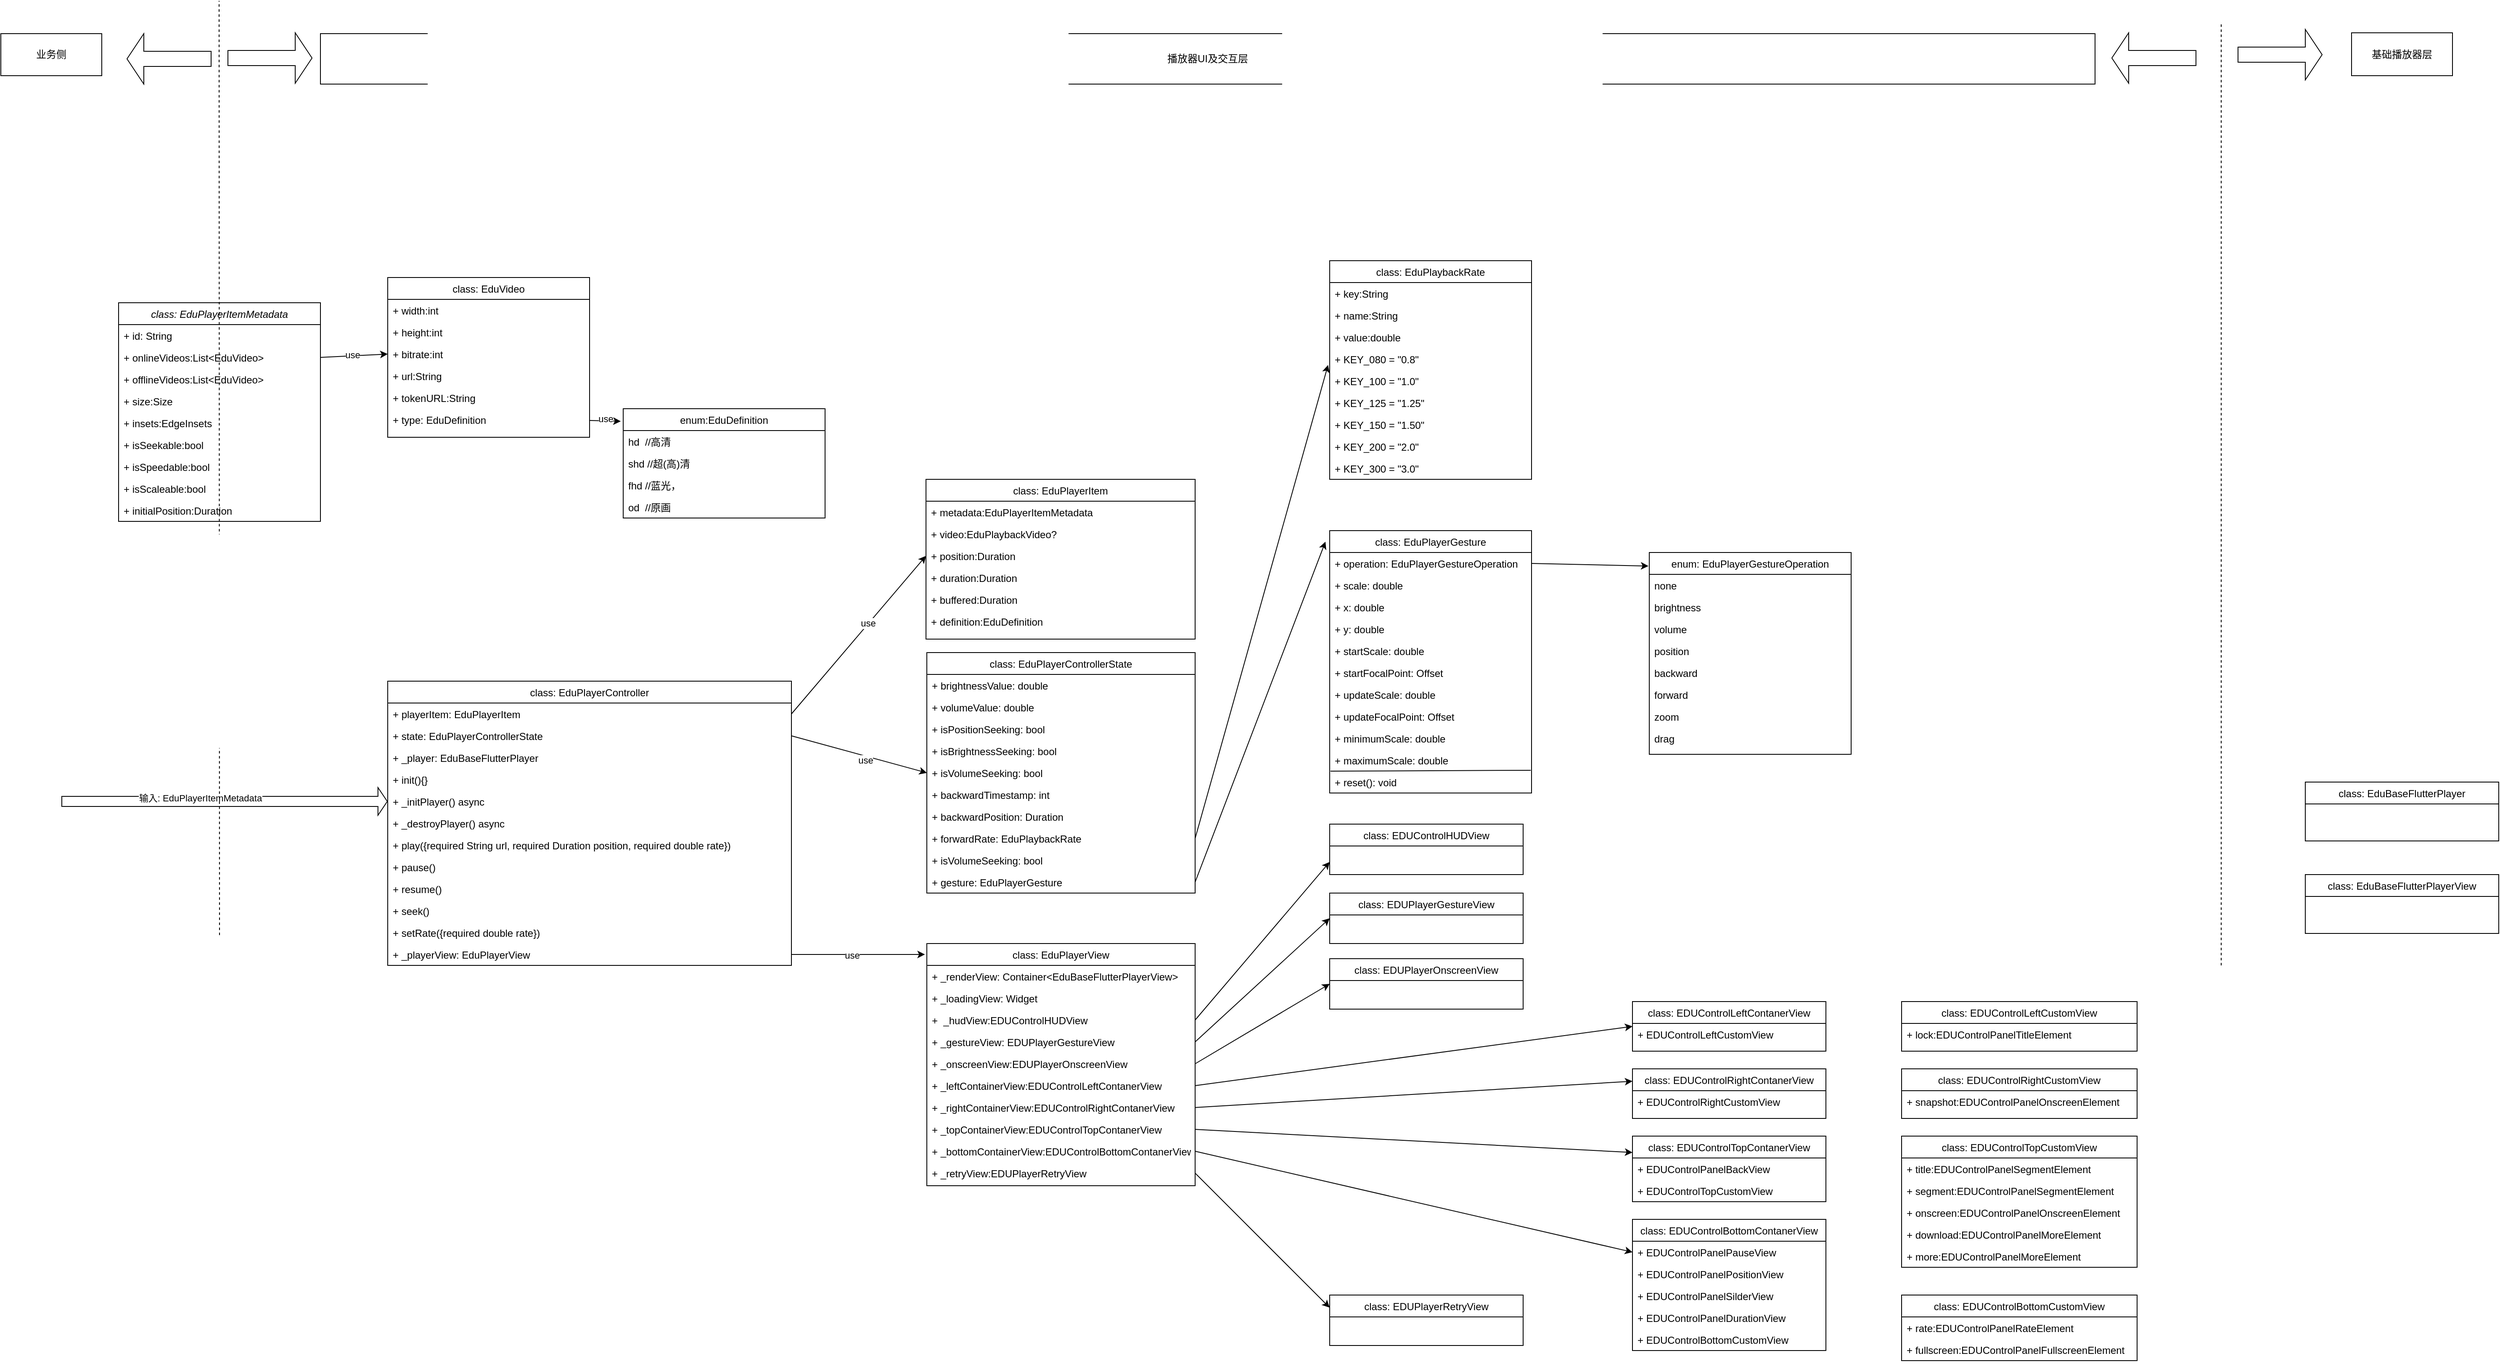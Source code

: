 <mxfile version="20.8.16" type="device"><diagram id="C5RBs43oDa-KdzZeNtuy" name="Page-1"><mxGraphModel dx="1246" dy="854" grid="1" gridSize="10" guides="1" tooltips="1" connect="1" arrows="1" fold="1" page="1" pageScale="1" pageWidth="5000" pageHeight="1920" math="0" shadow="0"><root><mxCell id="WIyWlLk6GJQsqaUBKTNV-0"/><mxCell id="WIyWlLk6GJQsqaUBKTNV-1" parent="WIyWlLk6GJQsqaUBKTNV-0"/><mxCell id="zkfFHV4jXpPFQw0GAbJ--0" value="class: EduPlayerItemMetadata" style="swimlane;fontStyle=2;align=center;verticalAlign=top;childLayout=stackLayout;horizontal=1;startSize=26;horizontalStack=0;resizeParent=1;resizeLast=0;collapsible=1;marginBottom=0;rounded=0;shadow=0;strokeWidth=1;" parent="WIyWlLk6GJQsqaUBKTNV-1" vertex="1"><mxGeometry x="240" y="410" width="240" height="260" as="geometry"><mxRectangle x="230" y="140" width="160" height="26" as="alternateBounds"/></mxGeometry></mxCell><mxCell id="h5shC5bntCfgVz4f08wz-40" value="+ id: String" style="text;align=left;verticalAlign=top;spacingLeft=4;spacingRight=4;overflow=hidden;rotatable=0;points=[[0,0.5],[1,0.5]];portConstraint=eastwest;" parent="zkfFHV4jXpPFQw0GAbJ--0" vertex="1"><mxGeometry y="26" width="240" height="26" as="geometry"/></mxCell><mxCell id="zkfFHV4jXpPFQw0GAbJ--1" value="+ onlineVideos:List&lt;EduVideo&gt;" style="text;align=left;verticalAlign=top;spacingLeft=4;spacingRight=4;overflow=hidden;rotatable=0;points=[[0,0.5],[1,0.5]];portConstraint=eastwest;" parent="zkfFHV4jXpPFQw0GAbJ--0" vertex="1"><mxGeometry y="52" width="240" height="26" as="geometry"/></mxCell><mxCell id="zkfFHV4jXpPFQw0GAbJ--2" value="+ offlineVideos:List&lt;EduVideo&gt;" style="text;align=left;verticalAlign=top;spacingLeft=4;spacingRight=4;overflow=hidden;rotatable=0;points=[[0,0.5],[1,0.5]];portConstraint=eastwest;rounded=0;shadow=0;html=0;" parent="zkfFHV4jXpPFQw0GAbJ--0" vertex="1"><mxGeometry y="78" width="240" height="26" as="geometry"/></mxCell><mxCell id="8M9wXkqNG1uCO-nwfdf7-1" value="+ size:Size" style="text;align=left;verticalAlign=top;spacingLeft=4;spacingRight=4;overflow=hidden;rotatable=0;points=[[0,0.5],[1,0.5]];portConstraint=eastwest;rounded=0;shadow=0;html=0;" parent="zkfFHV4jXpPFQw0GAbJ--0" vertex="1"><mxGeometry y="104" width="240" height="26" as="geometry"/></mxCell><mxCell id="8M9wXkqNG1uCO-nwfdf7-2" value="+ insets:EdgeInsets" style="text;align=left;verticalAlign=top;spacingLeft=4;spacingRight=4;overflow=hidden;rotatable=0;points=[[0,0.5],[1,0.5]];portConstraint=eastwest;rounded=0;shadow=0;html=0;" parent="zkfFHV4jXpPFQw0GAbJ--0" vertex="1"><mxGeometry y="130" width="240" height="26" as="geometry"/></mxCell><mxCell id="h5shC5bntCfgVz4f08wz-34" value="+ isSeekable:bool" style="text;align=left;verticalAlign=top;spacingLeft=4;spacingRight=4;overflow=hidden;rotatable=0;points=[[0,0.5],[1,0.5]];portConstraint=eastwest;rounded=0;shadow=0;html=0;" parent="zkfFHV4jXpPFQw0GAbJ--0" vertex="1"><mxGeometry y="156" width="240" height="26" as="geometry"/></mxCell><mxCell id="h5shC5bntCfgVz4f08wz-35" value="+ isSpeedable:bool" style="text;align=left;verticalAlign=top;spacingLeft=4;spacingRight=4;overflow=hidden;rotatable=0;points=[[0,0.5],[1,0.5]];portConstraint=eastwest;rounded=0;shadow=0;html=0;" parent="zkfFHV4jXpPFQw0GAbJ--0" vertex="1"><mxGeometry y="182" width="240" height="26" as="geometry"/></mxCell><mxCell id="h5shC5bntCfgVz4f08wz-36" value="+ isScaleable:bool" style="text;align=left;verticalAlign=top;spacingLeft=4;spacingRight=4;overflow=hidden;rotatable=0;points=[[0,0.5],[1,0.5]];portConstraint=eastwest;rounded=0;shadow=0;html=0;" parent="zkfFHV4jXpPFQw0GAbJ--0" vertex="1"><mxGeometry y="208" width="240" height="26" as="geometry"/></mxCell><mxCell id="h5shC5bntCfgVz4f08wz-37" value="+ initialPosition:Duration" style="text;align=left;verticalAlign=top;spacingLeft=4;spacingRight=4;overflow=hidden;rotatable=0;points=[[0,0.5],[1,0.5]];portConstraint=eastwest;rounded=0;shadow=0;html=0;" parent="zkfFHV4jXpPFQw0GAbJ--0" vertex="1"><mxGeometry y="234" width="240" height="26" as="geometry"/></mxCell><mxCell id="zkfFHV4jXpPFQw0GAbJ--6" value="class: EduVideo" style="swimlane;fontStyle=0;align=center;verticalAlign=top;childLayout=stackLayout;horizontal=1;startSize=26;horizontalStack=0;resizeParent=1;resizeLast=0;collapsible=1;marginBottom=0;rounded=0;shadow=0;strokeWidth=1;" parent="WIyWlLk6GJQsqaUBKTNV-1" vertex="1"><mxGeometry x="560" y="380" width="240" height="190" as="geometry"><mxRectangle x="130" y="380" width="160" height="26" as="alternateBounds"/></mxGeometry></mxCell><mxCell id="zkfFHV4jXpPFQw0GAbJ--7" value="+ width:int" style="text;align=left;verticalAlign=top;spacingLeft=4;spacingRight=4;overflow=hidden;rotatable=0;points=[[0,0.5],[1,0.5]];portConstraint=eastwest;" parent="zkfFHV4jXpPFQw0GAbJ--6" vertex="1"><mxGeometry y="26" width="240" height="26" as="geometry"/></mxCell><mxCell id="zkfFHV4jXpPFQw0GAbJ--8" value="+ height:int" style="text;align=left;verticalAlign=top;spacingLeft=4;spacingRight=4;overflow=hidden;rotatable=0;points=[[0,0.5],[1,0.5]];portConstraint=eastwest;rounded=0;shadow=0;html=0;" parent="zkfFHV4jXpPFQw0GAbJ--6" vertex="1"><mxGeometry y="52" width="240" height="26" as="geometry"/></mxCell><mxCell id="8M9wXkqNG1uCO-nwfdf7-5" value="+ bitrate:int" style="text;align=left;verticalAlign=top;spacingLeft=4;spacingRight=4;overflow=hidden;rotatable=0;points=[[0,0.5],[1,0.5]];portConstraint=eastwest;rounded=0;shadow=0;html=0;" parent="zkfFHV4jXpPFQw0GAbJ--6" vertex="1"><mxGeometry y="78" width="240" height="26" as="geometry"/></mxCell><mxCell id="8M9wXkqNG1uCO-nwfdf7-4" value="+ url:String&#10;" style="text;align=left;verticalAlign=top;spacingLeft=4;spacingRight=4;overflow=hidden;rotatable=0;points=[[0,0.5],[1,0.5]];portConstraint=eastwest;rounded=0;shadow=0;html=0;" parent="zkfFHV4jXpPFQw0GAbJ--6" vertex="1"><mxGeometry y="104" width="240" height="26" as="geometry"/></mxCell><mxCell id="8M9wXkqNG1uCO-nwfdf7-6" value="+ tokenURL:String" style="text;align=left;verticalAlign=top;spacingLeft=4;spacingRight=4;overflow=hidden;rotatable=0;points=[[0,0.5],[1,0.5]];portConstraint=eastwest;rounded=0;shadow=0;html=0;" parent="zkfFHV4jXpPFQw0GAbJ--6" vertex="1"><mxGeometry y="130" width="240" height="26" as="geometry"/></mxCell><mxCell id="8M9wXkqNG1uCO-nwfdf7-8" value="+ type: EduDefinition" style="text;align=left;verticalAlign=top;spacingLeft=4;spacingRight=4;overflow=hidden;rotatable=0;points=[[0,0.5],[1,0.5]];portConstraint=eastwest;rounded=0;shadow=0;html=0;" parent="zkfFHV4jXpPFQw0GAbJ--6" vertex="1"><mxGeometry y="156" width="240" height="28" as="geometry"/></mxCell><mxCell id="zkfFHV4jXpPFQw0GAbJ--13" value="class: EduPlayerItem" style="swimlane;fontStyle=0;align=center;verticalAlign=top;childLayout=stackLayout;horizontal=1;startSize=26;horizontalStack=0;resizeParent=1;resizeLast=0;collapsible=1;marginBottom=0;rounded=0;shadow=0;strokeWidth=1;" parent="WIyWlLk6GJQsqaUBKTNV-1" vertex="1"><mxGeometry x="1200" y="620" width="320" height="190" as="geometry"><mxRectangle x="340" y="380" width="170" height="26" as="alternateBounds"/></mxGeometry></mxCell><mxCell id="8M9wXkqNG1uCO-nwfdf7-20" value="+ metadata:EduPlayerItemMetadata" style="text;align=left;verticalAlign=top;spacingLeft=4;spacingRight=4;overflow=hidden;rotatable=0;points=[[0,0.5],[1,0.5]];portConstraint=eastwest;" parent="zkfFHV4jXpPFQw0GAbJ--13" vertex="1"><mxGeometry y="26" width="320" height="26" as="geometry"/></mxCell><mxCell id="h5shC5bntCfgVz4f08wz-59" value="+ video:EduPlaybackVideo?" style="text;align=left;verticalAlign=top;spacingLeft=4;spacingRight=4;overflow=hidden;rotatable=0;points=[[0,0.5],[1,0.5]];portConstraint=eastwest;" parent="zkfFHV4jXpPFQw0GAbJ--13" vertex="1"><mxGeometry y="52" width="320" height="26" as="geometry"/></mxCell><mxCell id="zkfFHV4jXpPFQw0GAbJ--14" value="+ position:Duration" style="text;align=left;verticalAlign=top;spacingLeft=4;spacingRight=4;overflow=hidden;rotatable=0;points=[[0,0.5],[1,0.5]];portConstraint=eastwest;" parent="zkfFHV4jXpPFQw0GAbJ--13" vertex="1"><mxGeometry y="78" width="320" height="26" as="geometry"/></mxCell><mxCell id="8M9wXkqNG1uCO-nwfdf7-17" value="+ duration:Duration" style="text;align=left;verticalAlign=top;spacingLeft=4;spacingRight=4;overflow=hidden;rotatable=0;points=[[0,0.5],[1,0.5]];portConstraint=eastwest;" parent="zkfFHV4jXpPFQw0GAbJ--13" vertex="1"><mxGeometry y="104" width="320" height="26" as="geometry"/></mxCell><mxCell id="8M9wXkqNG1uCO-nwfdf7-18" value="+ buffered:Duration" style="text;align=left;verticalAlign=top;spacingLeft=4;spacingRight=4;overflow=hidden;rotatable=0;points=[[0,0.5],[1,0.5]];portConstraint=eastwest;" parent="zkfFHV4jXpPFQw0GAbJ--13" vertex="1"><mxGeometry y="130" width="320" height="26" as="geometry"/></mxCell><mxCell id="8M9wXkqNG1uCO-nwfdf7-19" value="+ definition:EduDefinition" style="text;align=left;verticalAlign=top;spacingLeft=4;spacingRight=4;overflow=hidden;rotatable=0;points=[[0,0.5],[1,0.5]];portConstraint=eastwest;" parent="zkfFHV4jXpPFQw0GAbJ--13" vertex="1"><mxGeometry y="156" width="320" height="26" as="geometry"/></mxCell><mxCell id="zkfFHV4jXpPFQw0GAbJ--17" value="class: EduPlayerController" style="swimlane;fontStyle=0;align=center;verticalAlign=top;childLayout=stackLayout;horizontal=1;startSize=26;horizontalStack=0;resizeParent=1;resizeLast=0;collapsible=1;marginBottom=0;rounded=0;shadow=0;strokeWidth=1;" parent="WIyWlLk6GJQsqaUBKTNV-1" vertex="1"><mxGeometry x="560" y="860" width="480" height="338" as="geometry"><mxRectangle x="550" y="140" width="160" height="26" as="alternateBounds"/></mxGeometry></mxCell><mxCell id="8M9wXkqNG1uCO-nwfdf7-27" value="+ playerItem: EduPlayerItem" style="text;align=left;verticalAlign=top;spacingLeft=4;spacingRight=4;overflow=hidden;rotatable=0;points=[[0,0.5],[1,0.5]];portConstraint=eastwest;" parent="zkfFHV4jXpPFQw0GAbJ--17" vertex="1"><mxGeometry y="26" width="480" height="26" as="geometry"/></mxCell><mxCell id="8M9wXkqNG1uCO-nwfdf7-28" value="+ state: EduPlayerControllerState" style="text;align=left;verticalAlign=top;spacingLeft=4;spacingRight=4;overflow=hidden;rotatable=0;points=[[0,0.5],[1,0.5]];portConstraint=eastwest;" parent="zkfFHV4jXpPFQw0GAbJ--17" vertex="1"><mxGeometry y="52" width="480" height="26" as="geometry"/></mxCell><mxCell id="8M9wXkqNG1uCO-nwfdf7-76" value="+ _player: EduBaseFlutterPlayer" style="text;align=left;verticalAlign=top;spacingLeft=4;spacingRight=4;overflow=hidden;rotatable=0;points=[[0,0.5],[1,0.5]];portConstraint=eastwest;" parent="zkfFHV4jXpPFQw0GAbJ--17" vertex="1"><mxGeometry y="78" width="480" height="26" as="geometry"/></mxCell><mxCell id="8M9wXkqNG1uCO-nwfdf7-142" value="+ init(){} " style="text;align=left;verticalAlign=top;spacingLeft=4;spacingRight=4;overflow=hidden;rotatable=0;points=[[0,0.5],[1,0.5]];portConstraint=eastwest;" parent="zkfFHV4jXpPFQw0GAbJ--17" vertex="1"><mxGeometry y="104" width="480" height="26" as="geometry"/></mxCell><mxCell id="8M9wXkqNG1uCO-nwfdf7-113" value="+ _initPlayer() async" style="text;align=left;verticalAlign=top;spacingLeft=4;spacingRight=4;overflow=hidden;rotatable=0;points=[[0,0.5],[1,0.5]];portConstraint=eastwest;" parent="zkfFHV4jXpPFQw0GAbJ--17" vertex="1"><mxGeometry y="130" width="480" height="26" as="geometry"/></mxCell><mxCell id="8M9wXkqNG1uCO-nwfdf7-114" value="+ _destroyPlayer() async" style="text;align=left;verticalAlign=top;spacingLeft=4;spacingRight=4;overflow=hidden;rotatable=0;points=[[0,0.5],[1,0.5]];portConstraint=eastwest;" parent="zkfFHV4jXpPFQw0GAbJ--17" vertex="1"><mxGeometry y="156" width="480" height="26" as="geometry"/></mxCell><mxCell id="8M9wXkqNG1uCO-nwfdf7-134" value="+ play({required String url, required Duration position, required double rate})" style="text;align=left;verticalAlign=top;spacingLeft=4;spacingRight=4;overflow=hidden;rotatable=0;points=[[0,0.5],[1,0.5]];portConstraint=eastwest;" parent="zkfFHV4jXpPFQw0GAbJ--17" vertex="1"><mxGeometry y="182" width="480" height="26" as="geometry"/></mxCell><mxCell id="8M9wXkqNG1uCO-nwfdf7-135" value="+ pause()" style="text;align=left;verticalAlign=top;spacingLeft=4;spacingRight=4;overflow=hidden;rotatable=0;points=[[0,0.5],[1,0.5]];portConstraint=eastwest;" parent="zkfFHV4jXpPFQw0GAbJ--17" vertex="1"><mxGeometry y="208" width="480" height="26" as="geometry"/></mxCell><mxCell id="8M9wXkqNG1uCO-nwfdf7-136" value="+ resume()" style="text;align=left;verticalAlign=top;spacingLeft=4;spacingRight=4;overflow=hidden;rotatable=0;points=[[0,0.5],[1,0.5]];portConstraint=eastwest;" parent="zkfFHV4jXpPFQw0GAbJ--17" vertex="1"><mxGeometry y="234" width="480" height="26" as="geometry"/></mxCell><mxCell id="8M9wXkqNG1uCO-nwfdf7-137" value="+ seek()" style="text;align=left;verticalAlign=top;spacingLeft=4;spacingRight=4;overflow=hidden;rotatable=0;points=[[0,0.5],[1,0.5]];portConstraint=eastwest;" parent="zkfFHV4jXpPFQw0GAbJ--17" vertex="1"><mxGeometry y="260" width="480" height="26" as="geometry"/></mxCell><mxCell id="8M9wXkqNG1uCO-nwfdf7-141" value="+ setRate({required double rate})" style="text;align=left;verticalAlign=top;spacingLeft=4;spacingRight=4;overflow=hidden;rotatable=0;points=[[0,0.5],[1,0.5]];portConstraint=eastwest;" parent="zkfFHV4jXpPFQw0GAbJ--17" vertex="1"><mxGeometry y="286" width="480" height="26" as="geometry"/></mxCell><mxCell id="8M9wXkqNG1uCO-nwfdf7-110" value="+ _playerView: EduPlayerView" style="text;align=left;verticalAlign=top;spacingLeft=4;spacingRight=4;overflow=hidden;rotatable=0;points=[[0,0.5],[1,0.5]];portConstraint=eastwest;" parent="zkfFHV4jXpPFQw0GAbJ--17" vertex="1"><mxGeometry y="312" width="480" height="26" as="geometry"/></mxCell><mxCell id="8M9wXkqNG1uCO-nwfdf7-9" value="enum:EduDefinition" style="swimlane;fontStyle=0;align=center;verticalAlign=top;childLayout=stackLayout;horizontal=1;startSize=26;horizontalStack=0;resizeParent=1;resizeLast=0;collapsible=1;marginBottom=0;rounded=0;shadow=0;strokeWidth=1;" parent="WIyWlLk6GJQsqaUBKTNV-1" vertex="1"><mxGeometry x="840" y="536" width="240" height="130" as="geometry"><mxRectangle x="130" y="380" width="160" height="26" as="alternateBounds"/></mxGeometry></mxCell><mxCell id="8M9wXkqNG1uCO-nwfdf7-10" value="hd  //高清" style="text;align=left;verticalAlign=top;spacingLeft=4;spacingRight=4;overflow=hidden;rotatable=0;points=[[0,0.5],[1,0.5]];portConstraint=eastwest;" parent="8M9wXkqNG1uCO-nwfdf7-9" vertex="1"><mxGeometry y="26" width="240" height="26" as="geometry"/></mxCell><mxCell id="8M9wXkqNG1uCO-nwfdf7-11" value="shd //超(高)清" style="text;align=left;verticalAlign=top;spacingLeft=4;spacingRight=4;overflow=hidden;rotatable=0;points=[[0,0.5],[1,0.5]];portConstraint=eastwest;rounded=0;shadow=0;html=0;" parent="8M9wXkqNG1uCO-nwfdf7-9" vertex="1"><mxGeometry y="52" width="240" height="26" as="geometry"/></mxCell><mxCell id="8M9wXkqNG1uCO-nwfdf7-12" value="fhd //蓝光，" style="text;align=left;verticalAlign=top;spacingLeft=4;spacingRight=4;overflow=hidden;rotatable=0;points=[[0,0.5],[1,0.5]];portConstraint=eastwest;rounded=0;shadow=0;html=0;" parent="8M9wXkqNG1uCO-nwfdf7-9" vertex="1"><mxGeometry y="78" width="240" height="26" as="geometry"/></mxCell><mxCell id="8M9wXkqNG1uCO-nwfdf7-13" value="od  //原画" style="text;align=left;verticalAlign=top;spacingLeft=4;spacingRight=4;overflow=hidden;rotatable=0;points=[[0,0.5],[1,0.5]];portConstraint=eastwest;rounded=0;shadow=0;html=0;" parent="8M9wXkqNG1uCO-nwfdf7-9" vertex="1"><mxGeometry y="104" width="240" height="26" as="geometry"/></mxCell><mxCell id="8M9wXkqNG1uCO-nwfdf7-23" value="" style="endArrow=classic;html=1;rounded=0;exitX=1;exitY=0.5;exitDx=0;exitDy=0;entryX=0;entryY=0.5;entryDx=0;entryDy=0;" parent="WIyWlLk6GJQsqaUBKTNV-1" source="zkfFHV4jXpPFQw0GAbJ--1" target="8M9wXkqNG1uCO-nwfdf7-5" edge="1"><mxGeometry width="50" height="50" relative="1" as="geometry"><mxPoint x="740" y="882" as="sourcePoint"/><mxPoint x="542" y="758" as="targetPoint"/></mxGeometry></mxCell><mxCell id="8M9wXkqNG1uCO-nwfdf7-108" value="use" style="edgeLabel;html=1;align=center;verticalAlign=middle;resizable=0;points=[];" parent="8M9wXkqNG1uCO-nwfdf7-23" vertex="1" connectable="0"><mxGeometry x="-0.082" y="1" relative="1" as="geometry"><mxPoint x="1" as="offset"/></mxGeometry></mxCell><mxCell id="8M9wXkqNG1uCO-nwfdf7-32" value="class: EduPlayerControllerState" style="swimlane;fontStyle=0;align=center;verticalAlign=top;childLayout=stackLayout;horizontal=1;startSize=26;horizontalStack=0;resizeParent=1;resizeLast=0;collapsible=1;marginBottom=0;rounded=0;shadow=0;strokeWidth=1;" parent="WIyWlLk6GJQsqaUBKTNV-1" vertex="1"><mxGeometry x="1201" y="826" width="319" height="286" as="geometry"><mxRectangle x="550" y="140" width="160" height="26" as="alternateBounds"/></mxGeometry></mxCell><mxCell id="8M9wXkqNG1uCO-nwfdf7-34" value="+ brightnessValue: double" style="text;align=left;verticalAlign=top;spacingLeft=4;spacingRight=4;overflow=hidden;rotatable=0;points=[[0,0.5],[1,0.5]];portConstraint=eastwest;" parent="8M9wXkqNG1uCO-nwfdf7-32" vertex="1"><mxGeometry y="26" width="319" height="26" as="geometry"/></mxCell><mxCell id="8M9wXkqNG1uCO-nwfdf7-78" value="+ volumeValue: double" style="text;align=left;verticalAlign=top;spacingLeft=4;spacingRight=4;overflow=hidden;rotatable=0;points=[[0,0.5],[1,0.5]];portConstraint=eastwest;" parent="8M9wXkqNG1uCO-nwfdf7-32" vertex="1"><mxGeometry y="52" width="319" height="26" as="geometry"/></mxCell><mxCell id="8M9wXkqNG1uCO-nwfdf7-33" value="+ isPositionSeeking: bool" style="text;align=left;verticalAlign=top;spacingLeft=4;spacingRight=4;overflow=hidden;rotatable=0;points=[[0,0.5],[1,0.5]];portConstraint=eastwest;" parent="8M9wXkqNG1uCO-nwfdf7-32" vertex="1"><mxGeometry y="78" width="319" height="26" as="geometry"/></mxCell><mxCell id="8M9wXkqNG1uCO-nwfdf7-35" value="+ isBrightnessSeeking: bool" style="text;align=left;verticalAlign=top;spacingLeft=4;spacingRight=4;overflow=hidden;rotatable=0;points=[[0,0.5],[1,0.5]];portConstraint=eastwest;" parent="8M9wXkqNG1uCO-nwfdf7-32" vertex="1"><mxGeometry y="104" width="319" height="26" as="geometry"/></mxCell><mxCell id="8M9wXkqNG1uCO-nwfdf7-36" value="+ isVolumeSeeking: bool" style="text;align=left;verticalAlign=top;spacingLeft=4;spacingRight=4;overflow=hidden;rotatable=0;points=[[0,0.5],[1,0.5]];portConstraint=eastwest;" parent="8M9wXkqNG1uCO-nwfdf7-32" vertex="1"><mxGeometry y="130" width="319" height="26" as="geometry"/></mxCell><mxCell id="8M9wXkqNG1uCO-nwfdf7-37" value="+ backwardTimestamp: int" style="text;align=left;verticalAlign=top;spacingLeft=4;spacingRight=4;overflow=hidden;rotatable=0;points=[[0,0.5],[1,0.5]];portConstraint=eastwest;" parent="8M9wXkqNG1uCO-nwfdf7-32" vertex="1"><mxGeometry y="156" width="319" height="26" as="geometry"/></mxCell><mxCell id="8M9wXkqNG1uCO-nwfdf7-79" value="+ backwardPosition: Duration" style="text;align=left;verticalAlign=top;spacingLeft=4;spacingRight=4;overflow=hidden;rotatable=0;points=[[0,0.5],[1,0.5]];portConstraint=eastwest;" parent="8M9wXkqNG1uCO-nwfdf7-32" vertex="1"><mxGeometry y="182" width="319" height="26" as="geometry"/></mxCell><mxCell id="8M9wXkqNG1uCO-nwfdf7-80" value="+ forwardRate: EduPlaybackRate" style="text;align=left;verticalAlign=top;spacingLeft=4;spacingRight=4;overflow=hidden;rotatable=0;points=[[0,0.5],[1,0.5]];portConstraint=eastwest;" parent="8M9wXkqNG1uCO-nwfdf7-32" vertex="1"><mxGeometry y="208" width="319" height="26" as="geometry"/></mxCell><mxCell id="8M9wXkqNG1uCO-nwfdf7-81" value="+ isVolumeSeeking: bool" style="text;align=left;verticalAlign=top;spacingLeft=4;spacingRight=4;overflow=hidden;rotatable=0;points=[[0,0.5],[1,0.5]];portConstraint=eastwest;" parent="8M9wXkqNG1uCO-nwfdf7-32" vertex="1"><mxGeometry y="234" width="319" height="26" as="geometry"/></mxCell><mxCell id="8M9wXkqNG1uCO-nwfdf7-82" value="+ gesture: EduPlayerGesture" style="text;align=left;verticalAlign=top;spacingLeft=4;spacingRight=4;overflow=hidden;rotatable=0;points=[[0,0.5],[1,0.5]];portConstraint=eastwest;" parent="8M9wXkqNG1uCO-nwfdf7-32" vertex="1"><mxGeometry y="260" width="319" height="26" as="geometry"/></mxCell><mxCell id="8M9wXkqNG1uCO-nwfdf7-38" value="" style="endArrow=classic;html=1;rounded=0;exitX=1;exitY=0.5;exitDx=0;exitDy=0;entryX=0;entryY=0.5;entryDx=0;entryDy=0;" parent="WIyWlLk6GJQsqaUBKTNV-1" source="8M9wXkqNG1uCO-nwfdf7-27" target="zkfFHV4jXpPFQw0GAbJ--14" edge="1"><mxGeometry width="50" height="50" relative="1" as="geometry"><mxPoint x="1060" y="962" as="sourcePoint"/><mxPoint x="1110" y="912" as="targetPoint"/></mxGeometry></mxCell><mxCell id="8M9wXkqNG1uCO-nwfdf7-107" value="use" style="edgeLabel;html=1;align=center;verticalAlign=middle;resizable=0;points=[];" parent="8M9wXkqNG1uCO-nwfdf7-38" vertex="1" connectable="0"><mxGeometry x="0.145" y="1" relative="1" as="geometry"><mxPoint as="offset"/></mxGeometry></mxCell><mxCell id="8M9wXkqNG1uCO-nwfdf7-39" value="" style="endArrow=classic;html=1;rounded=0;exitX=1;exitY=0.5;exitDx=0;exitDy=0;entryX=0;entryY=0.5;entryDx=0;entryDy=0;" parent="WIyWlLk6GJQsqaUBKTNV-1" source="8M9wXkqNG1uCO-nwfdf7-28" target="8M9wXkqNG1uCO-nwfdf7-36" edge="1"><mxGeometry width="50" height="50" relative="1" as="geometry"><mxPoint x="1060" y="992" as="sourcePoint"/><mxPoint x="1462" y="760" as="targetPoint"/></mxGeometry></mxCell><mxCell id="8M9wXkqNG1uCO-nwfdf7-106" value="use" style="edgeLabel;html=1;align=center;verticalAlign=middle;resizable=0;points=[];" parent="8M9wXkqNG1uCO-nwfdf7-39" vertex="1" connectable="0"><mxGeometry x="0.097" y="-5" relative="1" as="geometry"><mxPoint x="1" as="offset"/></mxGeometry></mxCell><mxCell id="8M9wXkqNG1uCO-nwfdf7-40" value="" style="endArrow=classic;html=1;rounded=0;entryX=-0.012;entryY=0.115;entryDx=0;entryDy=0;entryPerimeter=0;exitX=1;exitY=0.5;exitDx=0;exitDy=0;" parent="WIyWlLk6GJQsqaUBKTNV-1" source="8M9wXkqNG1uCO-nwfdf7-8" target="8M9wXkqNG1uCO-nwfdf7-9" edge="1"><mxGeometry width="50" height="50" relative="1" as="geometry"><mxPoint x="1060" y="862" as="sourcePoint"/><mxPoint x="1110" y="812" as="targetPoint"/></mxGeometry></mxCell><mxCell id="8M9wXkqNG1uCO-nwfdf7-109" value="use" style="edgeLabel;html=1;align=center;verticalAlign=middle;resizable=0;points=[];" parent="8M9wXkqNG1uCO-nwfdf7-40" vertex="1" connectable="0"><mxGeometry x="-0.01" y="3" relative="1" as="geometry"><mxPoint as="offset"/></mxGeometry></mxCell><mxCell id="8M9wXkqNG1uCO-nwfdf7-41" value="class: EduPlayerGesture" style="swimlane;fontStyle=0;align=center;verticalAlign=top;childLayout=stackLayout;horizontal=1;startSize=26;horizontalStack=0;resizeParent=1;resizeLast=0;collapsible=1;marginBottom=0;rounded=0;shadow=0;strokeWidth=1;" parent="WIyWlLk6GJQsqaUBKTNV-1" vertex="1"><mxGeometry x="1680" y="681" width="240" height="312" as="geometry"><mxRectangle x="550" y="140" width="160" height="26" as="alternateBounds"/></mxGeometry></mxCell><mxCell id="8M9wXkqNG1uCO-nwfdf7-42" value="+ operation: EduPlayerGestureOperation" style="text;align=left;verticalAlign=top;spacingLeft=4;spacingRight=4;overflow=hidden;rotatable=0;points=[[0,0.5],[1,0.5]];portConstraint=eastwest;" parent="8M9wXkqNG1uCO-nwfdf7-41" vertex="1"><mxGeometry y="26" width="240" height="26" as="geometry"/></mxCell><mxCell id="8M9wXkqNG1uCO-nwfdf7-43" value="+ scale: double" style="text;align=left;verticalAlign=top;spacingLeft=4;spacingRight=4;overflow=hidden;rotatable=0;points=[[0,0.5],[1,0.5]];portConstraint=eastwest;" parent="8M9wXkqNG1uCO-nwfdf7-41" vertex="1"><mxGeometry y="52" width="240" height="26" as="geometry"/></mxCell><mxCell id="8M9wXkqNG1uCO-nwfdf7-44" value="+ x: double" style="text;align=left;verticalAlign=top;spacingLeft=4;spacingRight=4;overflow=hidden;rotatable=0;points=[[0,0.5],[1,0.5]];portConstraint=eastwest;" parent="8M9wXkqNG1uCO-nwfdf7-41" vertex="1"><mxGeometry y="78" width="240" height="26" as="geometry"/></mxCell><mxCell id="8M9wXkqNG1uCO-nwfdf7-45" value="+ y: double" style="text;align=left;verticalAlign=top;spacingLeft=4;spacingRight=4;overflow=hidden;rotatable=0;points=[[0,0.5],[1,0.5]];portConstraint=eastwest;" parent="8M9wXkqNG1uCO-nwfdf7-41" vertex="1"><mxGeometry y="104" width="240" height="26" as="geometry"/></mxCell><mxCell id="8M9wXkqNG1uCO-nwfdf7-46" value="+ startScale: double" style="text;align=left;verticalAlign=top;spacingLeft=4;spacingRight=4;overflow=hidden;rotatable=0;points=[[0,0.5],[1,0.5]];portConstraint=eastwest;" parent="8M9wXkqNG1uCO-nwfdf7-41" vertex="1"><mxGeometry y="130" width="240" height="26" as="geometry"/></mxCell><mxCell id="8M9wXkqNG1uCO-nwfdf7-57" value="+ startFocalPoint: Offset" style="text;align=left;verticalAlign=top;spacingLeft=4;spacingRight=4;overflow=hidden;rotatable=0;points=[[0,0.5],[1,0.5]];portConstraint=eastwest;" parent="8M9wXkqNG1uCO-nwfdf7-41" vertex="1"><mxGeometry y="156" width="240" height="26" as="geometry"/></mxCell><mxCell id="8M9wXkqNG1uCO-nwfdf7-58" value="+ updateScale: double" style="text;align=left;verticalAlign=top;spacingLeft=4;spacingRight=4;overflow=hidden;rotatable=0;points=[[0,0.5],[1,0.5]];portConstraint=eastwest;" parent="8M9wXkqNG1uCO-nwfdf7-41" vertex="1"><mxGeometry y="182" width="240" height="26" as="geometry"/></mxCell><mxCell id="8M9wXkqNG1uCO-nwfdf7-59" value="+ updateFocalPoint: Offset" style="text;align=left;verticalAlign=top;spacingLeft=4;spacingRight=4;overflow=hidden;rotatable=0;points=[[0,0.5],[1,0.5]];portConstraint=eastwest;" parent="8M9wXkqNG1uCO-nwfdf7-41" vertex="1"><mxGeometry y="208" width="240" height="26" as="geometry"/></mxCell><mxCell id="8M9wXkqNG1uCO-nwfdf7-60" value="+ minimumScale: double" style="text;align=left;verticalAlign=top;spacingLeft=4;spacingRight=4;overflow=hidden;rotatable=0;points=[[0,0.5],[1,0.5]];portConstraint=eastwest;" parent="8M9wXkqNG1uCO-nwfdf7-41" vertex="1"><mxGeometry y="234" width="240" height="26" as="geometry"/></mxCell><mxCell id="8M9wXkqNG1uCO-nwfdf7-61" value="+ maximumScale: double" style="text;align=left;verticalAlign=top;spacingLeft=4;spacingRight=4;overflow=hidden;rotatable=0;points=[[0,0.5],[1,0.5]];portConstraint=eastwest;" parent="8M9wXkqNG1uCO-nwfdf7-41" vertex="1"><mxGeometry y="260" width="240" height="26" as="geometry"/></mxCell><mxCell id="8M9wXkqNG1uCO-nwfdf7-62" value="+ reset(): void" style="text;align=left;verticalAlign=top;spacingLeft=4;spacingRight=4;overflow=hidden;rotatable=0;points=[[0,0.5],[1,0.5]];portConstraint=eastwest;" parent="8M9wXkqNG1uCO-nwfdf7-41" vertex="1"><mxGeometry y="286" width="240" height="26" as="geometry"/></mxCell><mxCell id="8M9wXkqNG1uCO-nwfdf7-72" value="" style="endArrow=none;html=1;rounded=0;entryX=0.996;entryY=0.962;entryDx=0;entryDy=0;entryPerimeter=0;exitX=0.004;exitY=1;exitDx=0;exitDy=0;exitPerimeter=0;" parent="8M9wXkqNG1uCO-nwfdf7-41" source="8M9wXkqNG1uCO-nwfdf7-61" target="8M9wXkqNG1uCO-nwfdf7-61" edge="1"><mxGeometry width="50" height="50" relative="1" as="geometry"><mxPoint y="280" as="sourcePoint"/><mxPoint x="-260" y="320" as="targetPoint"/></mxGeometry></mxCell><mxCell id="8M9wXkqNG1uCO-nwfdf7-47" value="enum: EduPlayerGestureOperation" style="swimlane;fontStyle=0;align=center;verticalAlign=top;childLayout=stackLayout;horizontal=1;startSize=26;horizontalStack=0;resizeParent=1;resizeLast=0;collapsible=1;marginBottom=0;rounded=0;shadow=0;strokeWidth=1;" parent="WIyWlLk6GJQsqaUBKTNV-1" vertex="1"><mxGeometry x="2060" y="707" width="240" height="240" as="geometry"><mxRectangle x="550" y="140" width="160" height="26" as="alternateBounds"/></mxGeometry></mxCell><mxCell id="8M9wXkqNG1uCO-nwfdf7-48" value="none" style="text;align=left;verticalAlign=top;spacingLeft=4;spacingRight=4;overflow=hidden;rotatable=0;points=[[0,0.5],[1,0.5]];portConstraint=eastwest;" parent="8M9wXkqNG1uCO-nwfdf7-47" vertex="1"><mxGeometry y="26" width="240" height="26" as="geometry"/></mxCell><mxCell id="8M9wXkqNG1uCO-nwfdf7-50" value="brightness" style="text;align=left;verticalAlign=top;spacingLeft=4;spacingRight=4;overflow=hidden;rotatable=0;points=[[0,0.5],[1,0.5]];portConstraint=eastwest;" parent="8M9wXkqNG1uCO-nwfdf7-47" vertex="1"><mxGeometry y="52" width="240" height="26" as="geometry"/></mxCell><mxCell id="8M9wXkqNG1uCO-nwfdf7-51" value="volume" style="text;align=left;verticalAlign=top;spacingLeft=4;spacingRight=4;overflow=hidden;rotatable=0;points=[[0,0.5],[1,0.5]];portConstraint=eastwest;" parent="8M9wXkqNG1uCO-nwfdf7-47" vertex="1"><mxGeometry y="78" width="240" height="26" as="geometry"/></mxCell><mxCell id="8M9wXkqNG1uCO-nwfdf7-52" value="position" style="text;align=left;verticalAlign=top;spacingLeft=4;spacingRight=4;overflow=hidden;rotatable=0;points=[[0,0.5],[1,0.5]];portConstraint=eastwest;" parent="8M9wXkqNG1uCO-nwfdf7-47" vertex="1"><mxGeometry y="104" width="240" height="26" as="geometry"/></mxCell><mxCell id="8M9wXkqNG1uCO-nwfdf7-53" value="backward" style="text;align=left;verticalAlign=top;spacingLeft=4;spacingRight=4;overflow=hidden;rotatable=0;points=[[0,0.5],[1,0.5]];portConstraint=eastwest;" parent="8M9wXkqNG1uCO-nwfdf7-47" vertex="1"><mxGeometry y="130" width="240" height="26" as="geometry"/></mxCell><mxCell id="8M9wXkqNG1uCO-nwfdf7-54" value="forward" style="text;align=left;verticalAlign=top;spacingLeft=4;spacingRight=4;overflow=hidden;rotatable=0;points=[[0,0.5],[1,0.5]];portConstraint=eastwest;" parent="8M9wXkqNG1uCO-nwfdf7-47" vertex="1"><mxGeometry y="156" width="240" height="26" as="geometry"/></mxCell><mxCell id="8M9wXkqNG1uCO-nwfdf7-55" value="zoom" style="text;align=left;verticalAlign=top;spacingLeft=4;spacingRight=4;overflow=hidden;rotatable=0;points=[[0,0.5],[1,0.5]];portConstraint=eastwest;" parent="8M9wXkqNG1uCO-nwfdf7-47" vertex="1"><mxGeometry y="182" width="240" height="26" as="geometry"/></mxCell><mxCell id="8M9wXkqNG1uCO-nwfdf7-56" value="drag" style="text;align=left;verticalAlign=top;spacingLeft=4;spacingRight=4;overflow=hidden;rotatable=0;points=[[0,0.5],[1,0.5]];portConstraint=eastwest;" parent="8M9wXkqNG1uCO-nwfdf7-47" vertex="1"><mxGeometry y="208" width="240" height="26" as="geometry"/></mxCell><mxCell id="8M9wXkqNG1uCO-nwfdf7-73" value="" style="endArrow=classic;html=1;rounded=0;entryX=-0.004;entryY=0.067;entryDx=0;entryDy=0;entryPerimeter=0;exitX=1;exitY=0.5;exitDx=0;exitDy=0;" parent="WIyWlLk6GJQsqaUBKTNV-1" source="8M9wXkqNG1uCO-nwfdf7-42" target="8M9wXkqNG1uCO-nwfdf7-47" edge="1"><mxGeometry width="50" height="50" relative="1" as="geometry"><mxPoint x="1700" y="881" as="sourcePoint"/><mxPoint x="1750" y="831" as="targetPoint"/></mxGeometry></mxCell><mxCell id="8M9wXkqNG1uCO-nwfdf7-84" value="class: EduPlaybackRate" style="swimlane;fontStyle=0;align=center;verticalAlign=top;childLayout=stackLayout;horizontal=1;startSize=26;horizontalStack=0;resizeParent=1;resizeLast=0;collapsible=1;marginBottom=0;rounded=0;shadow=0;strokeWidth=1;" parent="WIyWlLk6GJQsqaUBKTNV-1" vertex="1"><mxGeometry x="1680" y="360" width="240" height="260" as="geometry"><mxRectangle x="550" y="140" width="160" height="26" as="alternateBounds"/></mxGeometry></mxCell><mxCell id="8M9wXkqNG1uCO-nwfdf7-85" value="+ key:String" style="text;align=left;verticalAlign=top;spacingLeft=4;spacingRight=4;overflow=hidden;rotatable=0;points=[[0,0.5],[1,0.5]];portConstraint=eastwest;" parent="8M9wXkqNG1uCO-nwfdf7-84" vertex="1"><mxGeometry y="26" width="240" height="26" as="geometry"/></mxCell><mxCell id="8M9wXkqNG1uCO-nwfdf7-86" value="+ name:String" style="text;align=left;verticalAlign=top;spacingLeft=4;spacingRight=4;overflow=hidden;rotatable=0;points=[[0,0.5],[1,0.5]];portConstraint=eastwest;" parent="8M9wXkqNG1uCO-nwfdf7-84" vertex="1"><mxGeometry y="52" width="240" height="26" as="geometry"/></mxCell><mxCell id="8M9wXkqNG1uCO-nwfdf7-87" value="+ value:double" style="text;align=left;verticalAlign=top;spacingLeft=4;spacingRight=4;overflow=hidden;rotatable=0;points=[[0,0.5],[1,0.5]];portConstraint=eastwest;" parent="8M9wXkqNG1uCO-nwfdf7-84" vertex="1"><mxGeometry y="78" width="240" height="26" as="geometry"/></mxCell><mxCell id="8M9wXkqNG1uCO-nwfdf7-93" value="+ KEY_080 = &quot;0.8&quot;" style="text;align=left;verticalAlign=top;spacingLeft=4;spacingRight=4;overflow=hidden;rotatable=0;points=[[0,0.5],[1,0.5]];portConstraint=eastwest;" parent="8M9wXkqNG1uCO-nwfdf7-84" vertex="1"><mxGeometry y="104" width="240" height="26" as="geometry"/></mxCell><mxCell id="8M9wXkqNG1uCO-nwfdf7-94" value="+ KEY_100 = &quot;1.0&quot;" style="text;align=left;verticalAlign=top;spacingLeft=4;spacingRight=4;overflow=hidden;rotatable=0;points=[[0,0.5],[1,0.5]];portConstraint=eastwest;" parent="8M9wXkqNG1uCO-nwfdf7-84" vertex="1"><mxGeometry y="130" width="240" height="26" as="geometry"/></mxCell><mxCell id="8M9wXkqNG1uCO-nwfdf7-95" value="+ KEY_125 = &quot;1.25&quot;" style="text;align=left;verticalAlign=top;spacingLeft=4;spacingRight=4;overflow=hidden;rotatable=0;points=[[0,0.5],[1,0.5]];portConstraint=eastwest;" parent="8M9wXkqNG1uCO-nwfdf7-84" vertex="1"><mxGeometry y="156" width="240" height="26" as="geometry"/></mxCell><mxCell id="8M9wXkqNG1uCO-nwfdf7-96" value="+ KEY_150 = &quot;1.50&quot;" style="text;align=left;verticalAlign=top;spacingLeft=4;spacingRight=4;overflow=hidden;rotatable=0;points=[[0,0.5],[1,0.5]];portConstraint=eastwest;" parent="8M9wXkqNG1uCO-nwfdf7-84" vertex="1"><mxGeometry y="182" width="240" height="26" as="geometry"/></mxCell><mxCell id="8M9wXkqNG1uCO-nwfdf7-97" value="+ KEY_200 = &quot;2.0&quot;" style="text;align=left;verticalAlign=top;spacingLeft=4;spacingRight=4;overflow=hidden;rotatable=0;points=[[0,0.5],[1,0.5]];portConstraint=eastwest;" parent="8M9wXkqNG1uCO-nwfdf7-84" vertex="1"><mxGeometry y="208" width="240" height="26" as="geometry"/></mxCell><mxCell id="8M9wXkqNG1uCO-nwfdf7-119" value="+ KEY_300 = &quot;3.0&quot;" style="text;align=left;verticalAlign=top;spacingLeft=4;spacingRight=4;overflow=hidden;rotatable=0;points=[[0,0.5],[1,0.5]];portConstraint=eastwest;" parent="8M9wXkqNG1uCO-nwfdf7-84" vertex="1"><mxGeometry y="234" width="240" height="26" as="geometry"/></mxCell><mxCell id="8M9wXkqNG1uCO-nwfdf7-120" value="class: EduPlayerView" style="swimlane;fontStyle=0;align=center;verticalAlign=top;childLayout=stackLayout;horizontal=1;startSize=26;horizontalStack=0;resizeParent=1;resizeLast=0;collapsible=1;marginBottom=0;rounded=0;shadow=0;strokeWidth=1;" parent="WIyWlLk6GJQsqaUBKTNV-1" vertex="1"><mxGeometry x="1201" y="1172" width="319" height="288" as="geometry"><mxRectangle x="130" y="380" width="160" height="26" as="alternateBounds"/></mxGeometry></mxCell><mxCell id="8M9wXkqNG1uCO-nwfdf7-122" value="+ _renderView: Container&lt;EduBaseFlutterPlayerView&gt;" style="text;align=left;verticalAlign=top;spacingLeft=4;spacingRight=4;overflow=hidden;rotatable=0;points=[[0,0.5],[1,0.5]];portConstraint=eastwest;rounded=0;shadow=0;html=0;" parent="8M9wXkqNG1uCO-nwfdf7-120" vertex="1"><mxGeometry y="26" width="319" height="26" as="geometry"/></mxCell><mxCell id="8M9wXkqNG1uCO-nwfdf7-125" value="+ _loadingView: Widget" style="text;align=left;verticalAlign=top;spacingLeft=4;spacingRight=4;overflow=hidden;rotatable=0;points=[[0,0.5],[1,0.5]];portConstraint=eastwest;rounded=0;shadow=0;html=0;" parent="8M9wXkqNG1uCO-nwfdf7-120" vertex="1"><mxGeometry y="52" width="319" height="26" as="geometry"/></mxCell><mxCell id="8M9wXkqNG1uCO-nwfdf7-124" value="+  _hudView:EDUControlHUDView" style="text;align=left;verticalAlign=top;spacingLeft=4;spacingRight=4;overflow=hidden;rotatable=0;points=[[0,0.5],[1,0.5]];portConstraint=eastwest;rounded=0;shadow=0;html=0;" parent="8M9wXkqNG1uCO-nwfdf7-120" vertex="1"><mxGeometry y="78" width="319" height="26" as="geometry"/></mxCell><mxCell id="8M9wXkqNG1uCO-nwfdf7-123" value="+ _gestureView: EDUPlayerGestureView" style="text;align=left;verticalAlign=top;spacingLeft=4;spacingRight=4;overflow=hidden;rotatable=0;points=[[0,0.5],[1,0.5]];portConstraint=eastwest;rounded=0;shadow=0;html=0;" parent="8M9wXkqNG1uCO-nwfdf7-120" vertex="1"><mxGeometry y="104" width="319" height="26" as="geometry"/></mxCell><mxCell id="8M9wXkqNG1uCO-nwfdf7-126" value="+ _onscreenView:EDUPlayerOnscreenView" style="text;align=left;verticalAlign=top;spacingLeft=4;spacingRight=4;overflow=hidden;rotatable=0;points=[[0,0.5],[1,0.5]];portConstraint=eastwest;rounded=0;shadow=0;html=0;" parent="8M9wXkqNG1uCO-nwfdf7-120" vertex="1"><mxGeometry y="130" width="319" height="26" as="geometry"/></mxCell><mxCell id="h5shC5bntCfgVz4f08wz-71" value="+ _leftContainerView:EDUControlLeftContanerView" style="text;align=left;verticalAlign=top;spacingLeft=4;spacingRight=4;overflow=hidden;rotatable=0;points=[[0,0.5],[1,0.5]];portConstraint=eastwest;rounded=0;shadow=0;html=0;" parent="8M9wXkqNG1uCO-nwfdf7-120" vertex="1"><mxGeometry y="156" width="319" height="26" as="geometry"/></mxCell><mxCell id="h5shC5bntCfgVz4f08wz-72" value="+ _rightContainerView:EDUControlRightContanerView" style="text;align=left;verticalAlign=top;spacingLeft=4;spacingRight=4;overflow=hidden;rotatable=0;points=[[0,0.5],[1,0.5]];portConstraint=eastwest;rounded=0;shadow=0;html=0;" parent="8M9wXkqNG1uCO-nwfdf7-120" vertex="1"><mxGeometry y="182" width="319" height="26" as="geometry"/></mxCell><mxCell id="h5shC5bntCfgVz4f08wz-73" value="+ _topContainerView:EDUControlTopContanerView" style="text;align=left;verticalAlign=top;spacingLeft=4;spacingRight=4;overflow=hidden;rotatable=0;points=[[0,0.5],[1,0.5]];portConstraint=eastwest;rounded=0;shadow=0;html=0;" parent="8M9wXkqNG1uCO-nwfdf7-120" vertex="1"><mxGeometry y="208" width="319" height="26" as="geometry"/></mxCell><mxCell id="h5shC5bntCfgVz4f08wz-74" value="+ _bottomContainerView:EDUControlBottomContanerView" style="text;align=left;verticalAlign=top;spacingLeft=4;spacingRight=4;overflow=hidden;rotatable=0;points=[[0,0.5],[1,0.5]];portConstraint=eastwest;rounded=0;shadow=0;html=0;" parent="8M9wXkqNG1uCO-nwfdf7-120" vertex="1"><mxGeometry y="234" width="319" height="26" as="geometry"/></mxCell><mxCell id="8M9wXkqNG1uCO-nwfdf7-131" value="+ _retryView:EDUPlayerRetryView" style="text;align=left;verticalAlign=top;spacingLeft=4;spacingRight=4;overflow=hidden;rotatable=0;points=[[0,0.5],[1,0.5]];portConstraint=eastwest;rounded=0;shadow=0;html=0;" parent="8M9wXkqNG1uCO-nwfdf7-120" vertex="1"><mxGeometry y="260" width="319" height="26" as="geometry"/></mxCell><mxCell id="8M9wXkqNG1uCO-nwfdf7-132" value="" style="endArrow=classic;html=1;rounded=0;entryX=-0.007;entryY=0.045;entryDx=0;entryDy=0;exitX=1;exitY=0.5;exitDx=0;exitDy=0;entryPerimeter=0;" parent="WIyWlLk6GJQsqaUBKTNV-1" source="8M9wXkqNG1uCO-nwfdf7-110" target="8M9wXkqNG1uCO-nwfdf7-120" edge="1"><mxGeometry width="50" height="50" relative="1" as="geometry"><mxPoint x="1070" y="1082" as="sourcePoint"/><mxPoint x="1460" y="1077" as="targetPoint"/></mxGeometry></mxCell><mxCell id="8M9wXkqNG1uCO-nwfdf7-133" value="use" style="edgeLabel;html=1;align=center;verticalAlign=middle;resizable=0;points=[];" parent="8M9wXkqNG1uCO-nwfdf7-132" vertex="1" connectable="0"><mxGeometry x="-0.094" y="-1" relative="1" as="geometry"><mxPoint as="offset"/></mxGeometry></mxCell><mxCell id="h5shC5bntCfgVz4f08wz-0" value="class: EDUControlHUDView" style="swimlane;fontStyle=0;align=center;verticalAlign=top;childLayout=stackLayout;horizontal=1;startSize=26;horizontalStack=0;resizeParent=1;resizeLast=0;collapsible=1;marginBottom=0;rounded=0;shadow=0;strokeWidth=1;" parent="WIyWlLk6GJQsqaUBKTNV-1" vertex="1"><mxGeometry x="1680" y="1030" width="230" height="60" as="geometry"><mxRectangle x="130" y="380" width="160" height="26" as="alternateBounds"/></mxGeometry></mxCell><mxCell id="h5shC5bntCfgVz4f08wz-12" value="class: EDUPlayerGestureView" style="swimlane;fontStyle=0;align=center;verticalAlign=top;childLayout=stackLayout;horizontal=1;startSize=26;horizontalStack=0;resizeParent=1;resizeLast=0;collapsible=1;marginBottom=0;rounded=0;shadow=0;strokeWidth=1;" parent="WIyWlLk6GJQsqaUBKTNV-1" vertex="1"><mxGeometry x="1680" y="1112" width="230" height="60" as="geometry"><mxRectangle x="130" y="380" width="160" height="26" as="alternateBounds"/></mxGeometry></mxCell><mxCell id="h5shC5bntCfgVz4f08wz-19" value="class: EDUPlayerOnscreenView" style="swimlane;fontStyle=0;align=center;verticalAlign=top;childLayout=stackLayout;horizontal=1;startSize=26;horizontalStack=0;resizeParent=1;resizeLast=0;collapsible=1;marginBottom=0;rounded=0;shadow=0;strokeWidth=1;" parent="WIyWlLk6GJQsqaUBKTNV-1" vertex="1"><mxGeometry x="1680" y="1190" width="230" height="60" as="geometry"><mxRectangle x="130" y="380" width="160" height="26" as="alternateBounds"/></mxGeometry></mxCell><mxCell id="h5shC5bntCfgVz4f08wz-22" value="" style="shape=flexArrow;endArrow=classic;html=1;rounded=0;width=12;endSize=3.37;entryX=0;entryY=0.5;entryDx=0;entryDy=0;" parent="WIyWlLk6GJQsqaUBKTNV-1" target="8M9wXkqNG1uCO-nwfdf7-113" edge="1"><mxGeometry width="50" height="50" relative="1" as="geometry"><mxPoint x="172" y="1003" as="sourcePoint"/><mxPoint x="820" y="1001" as="targetPoint"/></mxGeometry></mxCell><mxCell id="h5shC5bntCfgVz4f08wz-23" value="输入:&amp;nbsp;EduPlayerItemMetadata" style="edgeLabel;html=1;align=center;verticalAlign=middle;resizable=0;points=[];" parent="h5shC5bntCfgVz4f08wz-22" vertex="1" connectable="0"><mxGeometry x="-0.153" y="4" relative="1" as="geometry"><mxPoint as="offset"/></mxGeometry></mxCell><mxCell id="h5shC5bntCfgVz4f08wz-25" value="" style="endArrow=none;dashed=1;html=1;rounded=0;" parent="WIyWlLk6GJQsqaUBKTNV-1" edge="1"><mxGeometry width="50" height="50" relative="1" as="geometry"><mxPoint x="360" y="1162" as="sourcePoint"/><mxPoint x="359.5" y="51" as="targetPoint"/></mxGeometry></mxCell><mxCell id="h5shC5bntCfgVz4f08wz-26" value="" style="endArrow=classic;html=1;rounded=0;entryX=0;entryY=0.75;entryDx=0;entryDy=0;exitX=1;exitY=0.5;exitDx=0;exitDy=0;" parent="WIyWlLk6GJQsqaUBKTNV-1" source="8M9wXkqNG1uCO-nwfdf7-124" target="h5shC5bntCfgVz4f08wz-0" edge="1"><mxGeometry width="50" height="50" relative="1" as="geometry"><mxPoint x="1702" y="1003" as="sourcePoint"/><mxPoint x="1752" y="953" as="targetPoint"/></mxGeometry></mxCell><mxCell id="h5shC5bntCfgVz4f08wz-27" value="" style="endArrow=classic;html=1;rounded=0;entryX=0;entryY=0.5;entryDx=0;entryDy=0;exitX=1;exitY=0.5;exitDx=0;exitDy=0;" parent="WIyWlLk6GJQsqaUBKTNV-1" source="8M9wXkqNG1uCO-nwfdf7-123" target="h5shC5bntCfgVz4f08wz-12" edge="1"><mxGeometry width="50" height="50" relative="1" as="geometry"><mxPoint x="1782" y="1240" as="sourcePoint"/><mxPoint x="1752" y="973" as="targetPoint"/></mxGeometry></mxCell><mxCell id="h5shC5bntCfgVz4f08wz-28" value="" style="endArrow=classic;html=1;rounded=0;entryX=0;entryY=0.5;entryDx=0;entryDy=0;exitX=1;exitY=0.5;exitDx=0;exitDy=0;" parent="WIyWlLk6GJQsqaUBKTNV-1" source="8M9wXkqNG1uCO-nwfdf7-126" target="h5shC5bntCfgVz4f08wz-19" edge="1"><mxGeometry width="50" height="50" relative="1" as="geometry"><mxPoint x="1702" y="1053" as="sourcePoint"/><mxPoint x="1752" y="1003" as="targetPoint"/></mxGeometry></mxCell><mxCell id="h5shC5bntCfgVz4f08wz-53" value="业务侧" style="rounded=0;whiteSpace=wrap;html=1;" parent="WIyWlLk6GJQsqaUBKTNV-1" vertex="1"><mxGeometry x="100" y="90" width="120" height="50" as="geometry"/></mxCell><mxCell id="h5shC5bntCfgVz4f08wz-54" value="" style="shape=singleArrow;direction=west;whiteSpace=wrap;html=1;" parent="WIyWlLk6GJQsqaUBKTNV-1" vertex="1"><mxGeometry x="250" y="90" width="100" height="60" as="geometry"/></mxCell><mxCell id="h5shC5bntCfgVz4f08wz-55" value="播放器UI及交互层" style="rounded=0;whiteSpace=wrap;html=1;" parent="WIyWlLk6GJQsqaUBKTNV-1" vertex="1"><mxGeometry x="480" y="90" width="2110" height="60" as="geometry"/></mxCell><mxCell id="h5shC5bntCfgVz4f08wz-58" value="" style="shape=singleArrow;whiteSpace=wrap;html=1;" parent="WIyWlLk6GJQsqaUBKTNV-1" vertex="1"><mxGeometry x="370" y="89" width="100" height="60" as="geometry"/></mxCell><mxCell id="h5shC5bntCfgVz4f08wz-60" value="" style="endArrow=none;dashed=1;html=1;rounded=0;" parent="WIyWlLk6GJQsqaUBKTNV-1" edge="1"><mxGeometry width="50" height="50" relative="1" as="geometry"><mxPoint x="2740" y="1198" as="sourcePoint"/><mxPoint x="2740" y="78" as="targetPoint"/></mxGeometry></mxCell><mxCell id="h5shC5bntCfgVz4f08wz-61" value="" style="shape=singleArrow;whiteSpace=wrap;html=1;" parent="WIyWlLk6GJQsqaUBKTNV-1" vertex="1"><mxGeometry x="2760" y="85" width="100" height="60" as="geometry"/></mxCell><mxCell id="h5shC5bntCfgVz4f08wz-62" value="基础播放器层" style="rounded=0;whiteSpace=wrap;html=1;" parent="WIyWlLk6GJQsqaUBKTNV-1" vertex="1"><mxGeometry x="2895" y="89" width="120" height="51" as="geometry"/></mxCell><mxCell id="h5shC5bntCfgVz4f08wz-63" value="" style="shape=singleArrow;direction=west;whiteSpace=wrap;html=1;" parent="WIyWlLk6GJQsqaUBKTNV-1" vertex="1"><mxGeometry x="2610" y="89" width="100" height="60" as="geometry"/></mxCell><mxCell id="VOFRm4qkPPKTBeqJEF7B-9" value="" style="endArrow=classic;html=1;rounded=0;entryX=-0.008;entryY=0.769;entryDx=0;entryDy=0;entryPerimeter=0;exitX=1;exitY=0.5;exitDx=0;exitDy=0;" parent="WIyWlLk6GJQsqaUBKTNV-1" source="8M9wXkqNG1uCO-nwfdf7-80" target="8M9wXkqNG1uCO-nwfdf7-93" edge="1"><mxGeometry width="50" height="50" relative="1" as="geometry"><mxPoint x="1772" y="620" as="sourcePoint"/><mxPoint x="1842" y="620" as="targetPoint"/></mxGeometry></mxCell><mxCell id="VOFRm4qkPPKTBeqJEF7B-10" value="class: EDUControlLeftContanerView" style="swimlane;fontStyle=0;align=center;verticalAlign=top;childLayout=stackLayout;horizontal=1;startSize=26;horizontalStack=0;resizeParent=1;resizeLast=0;collapsible=1;marginBottom=0;rounded=0;shadow=0;strokeWidth=1;" parent="WIyWlLk6GJQsqaUBKTNV-1" vertex="1"><mxGeometry x="2040" y="1241" width="230" height="59" as="geometry"><mxRectangle x="130" y="380" width="160" height="26" as="alternateBounds"/></mxGeometry></mxCell><mxCell id="eZJZMeQb2zeFRaL-KhQ7-6" value="+ EDUControlLeftCustomView" style="text;align=left;verticalAlign=top;spacingLeft=4;spacingRight=4;overflow=hidden;rotatable=0;points=[[0,0.5],[1,0.5]];portConstraint=eastwest;rounded=0;shadow=0;html=0;" vertex="1" parent="VOFRm4qkPPKTBeqJEF7B-10"><mxGeometry y="26" width="230" height="26" as="geometry"/></mxCell><mxCell id="VOFRm4qkPPKTBeqJEF7B-11" value="class: EDUControlRightContanerView" style="swimlane;fontStyle=0;align=center;verticalAlign=top;childLayout=stackLayout;horizontal=1;startSize=26;horizontalStack=0;resizeParent=1;resizeLast=0;collapsible=1;marginBottom=0;rounded=0;shadow=0;strokeWidth=1;" parent="WIyWlLk6GJQsqaUBKTNV-1" vertex="1"><mxGeometry x="2040" y="1321" width="230" height="59" as="geometry"><mxRectangle x="130" y="380" width="160" height="26" as="alternateBounds"/></mxGeometry></mxCell><mxCell id="eZJZMeQb2zeFRaL-KhQ7-7" value="+ EDUControlRightCustomView" style="text;align=left;verticalAlign=top;spacingLeft=4;spacingRight=4;overflow=hidden;rotatable=0;points=[[0,0.5],[1,0.5]];portConstraint=eastwest;rounded=0;shadow=0;html=0;" vertex="1" parent="VOFRm4qkPPKTBeqJEF7B-11"><mxGeometry y="26" width="230" height="26" as="geometry"/></mxCell><mxCell id="VOFRm4qkPPKTBeqJEF7B-12" value="class: EDUControlTopContanerView" style="swimlane;fontStyle=0;align=center;verticalAlign=top;childLayout=stackLayout;horizontal=1;startSize=26;horizontalStack=0;resizeParent=1;resizeLast=0;collapsible=1;marginBottom=0;rounded=0;shadow=0;strokeWidth=1;" parent="WIyWlLk6GJQsqaUBKTNV-1" vertex="1"><mxGeometry x="2040" y="1401" width="230" height="78" as="geometry"><mxRectangle x="130" y="380" width="160" height="26" as="alternateBounds"/></mxGeometry></mxCell><mxCell id="h5shC5bntCfgVz4f08wz-83" value="+ EDUControlPanelBackView" style="text;align=left;verticalAlign=top;spacingLeft=4;spacingRight=4;overflow=hidden;rotatable=0;points=[[0,0.5],[1,0.5]];portConstraint=eastwest;rounded=0;shadow=0;html=0;" parent="VOFRm4qkPPKTBeqJEF7B-12" vertex="1"><mxGeometry y="26" width="230" height="26" as="geometry"/></mxCell><mxCell id="eZJZMeQb2zeFRaL-KhQ7-8" value="+ EDUControlTopCustomView" style="text;align=left;verticalAlign=top;spacingLeft=4;spacingRight=4;overflow=hidden;rotatable=0;points=[[0,0.5],[1,0.5]];portConstraint=eastwest;rounded=0;shadow=0;html=0;" vertex="1" parent="VOFRm4qkPPKTBeqJEF7B-12"><mxGeometry y="52" width="230" height="26" as="geometry"/></mxCell><mxCell id="VOFRm4qkPPKTBeqJEF7B-13" value="class: EDUControlBottomContanerView" style="swimlane;fontStyle=0;align=center;verticalAlign=top;childLayout=stackLayout;horizontal=1;startSize=26;horizontalStack=0;resizeParent=1;resizeLast=0;collapsible=1;marginBottom=0;rounded=0;shadow=0;strokeWidth=1;" parent="WIyWlLk6GJQsqaUBKTNV-1" vertex="1"><mxGeometry x="2040" y="1500" width="230" height="156" as="geometry"><mxRectangle x="130" y="380" width="160" height="26" as="alternateBounds"/></mxGeometry></mxCell><mxCell id="h5shC5bntCfgVz4f08wz-77" value="+ EDUControlPanelPauseView" style="text;align=left;verticalAlign=top;spacingLeft=4;spacingRight=4;overflow=hidden;rotatable=0;points=[[0,0.5],[1,0.5]];portConstraint=eastwest;rounded=0;shadow=0;html=0;" parent="VOFRm4qkPPKTBeqJEF7B-13" vertex="1"><mxGeometry y="26" width="230" height="26" as="geometry"/></mxCell><mxCell id="h5shC5bntCfgVz4f08wz-78" value="+ EDUControlPanelPositionView" style="text;align=left;verticalAlign=top;spacingLeft=4;spacingRight=4;overflow=hidden;rotatable=0;points=[[0,0.5],[1,0.5]];portConstraint=eastwest;rounded=0;shadow=0;html=0;" parent="VOFRm4qkPPKTBeqJEF7B-13" vertex="1"><mxGeometry y="52" width="230" height="26" as="geometry"/></mxCell><mxCell id="h5shC5bntCfgVz4f08wz-79" value="+ EDUControlPanelSilderView" style="text;align=left;verticalAlign=top;spacingLeft=4;spacingRight=4;overflow=hidden;rotatable=0;points=[[0,0.5],[1,0.5]];portConstraint=eastwest;rounded=0;shadow=0;html=0;" parent="VOFRm4qkPPKTBeqJEF7B-13" vertex="1"><mxGeometry y="78" width="230" height="26" as="geometry"/></mxCell><mxCell id="h5shC5bntCfgVz4f08wz-80" value="+ EDUControlPanelDurationView" style="text;align=left;verticalAlign=top;spacingLeft=4;spacingRight=4;overflow=hidden;rotatable=0;points=[[0,0.5],[1,0.5]];portConstraint=eastwest;rounded=0;shadow=0;html=0;" parent="VOFRm4qkPPKTBeqJEF7B-13" vertex="1"><mxGeometry y="104" width="230" height="26" as="geometry"/></mxCell><mxCell id="eZJZMeQb2zeFRaL-KhQ7-9" value="+ EDUControlBottomCustomView" style="text;align=left;verticalAlign=top;spacingLeft=4;spacingRight=4;overflow=hidden;rotatable=0;points=[[0,0.5],[1,0.5]];portConstraint=eastwest;rounded=0;shadow=0;html=0;" vertex="1" parent="VOFRm4qkPPKTBeqJEF7B-13"><mxGeometry y="130" width="230" height="26" as="geometry"/></mxCell><mxCell id="VOFRm4qkPPKTBeqJEF7B-14" value="" style="endArrow=classic;html=1;rounded=0;entryX=0;entryY=0.5;entryDx=0;entryDy=0;exitX=1;exitY=0.5;exitDx=0;exitDy=0;" parent="WIyWlLk6GJQsqaUBKTNV-1" source="h5shC5bntCfgVz4f08wz-71" target="VOFRm4qkPPKTBeqJEF7B-10" edge="1"><mxGeometry width="50" height="50" relative="1" as="geometry"><mxPoint x="1782" y="1450" as="sourcePoint"/><mxPoint x="1910" y="1407" as="targetPoint"/></mxGeometry></mxCell><mxCell id="VOFRm4qkPPKTBeqJEF7B-15" value="" style="endArrow=classic;html=1;rounded=0;exitX=1;exitY=0.5;exitDx=0;exitDy=0;entryX=0;entryY=0.25;entryDx=0;entryDy=0;" parent="WIyWlLk6GJQsqaUBKTNV-1" source="h5shC5bntCfgVz4f08wz-73" edge="1" target="VOFRm4qkPPKTBeqJEF7B-12"><mxGeometry width="50" height="50" relative="1" as="geometry"><mxPoint x="1784" y="1299" as="sourcePoint"/><mxPoint x="1670" y="1440" as="targetPoint"/></mxGeometry></mxCell><mxCell id="VOFRm4qkPPKTBeqJEF7B-16" value="" style="endArrow=classic;html=1;rounded=0;entryX=0;entryY=0.25;entryDx=0;entryDy=0;exitX=1;exitY=0.5;exitDx=0;exitDy=0;" parent="WIyWlLk6GJQsqaUBKTNV-1" source="h5shC5bntCfgVz4f08wz-74" target="VOFRm4qkPPKTBeqJEF7B-13" edge="1"><mxGeometry width="50" height="50" relative="1" as="geometry"><mxPoint x="1802" y="1350" as="sourcePoint"/><mxPoint x="1930" y="1307" as="targetPoint"/></mxGeometry></mxCell><mxCell id="VOFRm4qkPPKTBeqJEF7B-17" value="" style="endArrow=classic;html=1;rounded=0;entryX=0;entryY=0.25;entryDx=0;entryDy=0;exitX=1;exitY=0.5;exitDx=0;exitDy=0;" parent="WIyWlLk6GJQsqaUBKTNV-1" source="8M9wXkqNG1uCO-nwfdf7-131" target="VOFRm4qkPPKTBeqJEF7B-18" edge="1"><mxGeometry width="50" height="50" relative="1" as="geometry"><mxPoint x="1832" y="1420" as="sourcePoint"/><mxPoint x="1902" y="1605" as="targetPoint"/></mxGeometry></mxCell><mxCell id="VOFRm4qkPPKTBeqJEF7B-18" value="class: EDUPlayerRetryView" style="swimlane;fontStyle=0;align=center;verticalAlign=top;childLayout=stackLayout;horizontal=1;startSize=26;horizontalStack=0;resizeParent=1;resizeLast=0;collapsible=1;marginBottom=0;rounded=0;shadow=0;strokeWidth=1;" parent="WIyWlLk6GJQsqaUBKTNV-1" vertex="1"><mxGeometry x="1680" y="1590" width="230" height="60" as="geometry"><mxRectangle x="130" y="380" width="160" height="26" as="alternateBounds"/></mxGeometry></mxCell><mxCell id="VOFRm4qkPPKTBeqJEF7B-19" value="" style="endArrow=classic;html=1;rounded=0;exitX=1;exitY=0.5;exitDx=0;exitDy=0;entryX=0;entryY=0.25;entryDx=0;entryDy=0;" parent="WIyWlLk6GJQsqaUBKTNV-1" source="h5shC5bntCfgVz4f08wz-72" target="VOFRm4qkPPKTBeqJEF7B-11" edge="1"><mxGeometry width="50" height="50" relative="1" as="geometry"><mxPoint x="1784" y="1351" as="sourcePoint"/><mxPoint x="1902" y="1450" as="targetPoint"/></mxGeometry></mxCell><mxCell id="VOFRm4qkPPKTBeqJEF7B-20" value="" style="endArrow=classic;html=1;rounded=0;entryX=-0.021;entryY=0.042;entryDx=0;entryDy=0;entryPerimeter=0;exitX=1;exitY=0.5;exitDx=0;exitDy=0;" parent="WIyWlLk6GJQsqaUBKTNV-1" source="8M9wXkqNG1uCO-nwfdf7-82" target="8M9wXkqNG1uCO-nwfdf7-41" edge="1"><mxGeometry width="50" height="50" relative="1" as="geometry"><mxPoint x="1782" y="630" as="sourcePoint"/><mxPoint x="1870.08" y="514.994" as="targetPoint"/></mxGeometry></mxCell><mxCell id="VOFRm4qkPPKTBeqJEF7B-21" value="class: EduBaseFlutterPlayer" style="swimlane;fontStyle=0;align=center;verticalAlign=top;childLayout=stackLayout;horizontal=1;startSize=26;horizontalStack=0;resizeParent=1;resizeLast=0;collapsible=1;marginBottom=0;rounded=0;shadow=0;strokeWidth=1;" parent="WIyWlLk6GJQsqaUBKTNV-1" vertex="1"><mxGeometry x="2840" y="980" width="230" height="70" as="geometry"><mxRectangle x="550" y="140" width="160" height="26" as="alternateBounds"/></mxGeometry></mxCell><mxCell id="VOFRm4qkPPKTBeqJEF7B-30" value="class: EduBaseFlutterPlayerView" style="swimlane;fontStyle=0;align=center;verticalAlign=top;childLayout=stackLayout;horizontal=1;startSize=26;horizontalStack=0;resizeParent=1;resizeLast=0;collapsible=1;marginBottom=0;rounded=0;shadow=0;strokeWidth=1;" parent="WIyWlLk6GJQsqaUBKTNV-1" vertex="1"><mxGeometry x="2840" y="1090" width="230" height="70" as="geometry"><mxRectangle x="550" y="140" width="160" height="26" as="alternateBounds"/></mxGeometry></mxCell><mxCell id="eZJZMeQb2zeFRaL-KhQ7-0" value="class: EDUControlLeftCustomView" style="swimlane;fontStyle=0;align=center;verticalAlign=top;childLayout=stackLayout;horizontal=1;startSize=26;horizontalStack=0;resizeParent=1;resizeLast=0;collapsible=1;marginBottom=0;rounded=0;shadow=0;strokeWidth=1;" vertex="1" parent="WIyWlLk6GJQsqaUBKTNV-1"><mxGeometry x="2360" y="1241" width="280" height="59" as="geometry"><mxRectangle x="130" y="380" width="160" height="26" as="alternateBounds"/></mxGeometry></mxCell><mxCell id="eZJZMeQb2zeFRaL-KhQ7-14" value="+ lock:EDUControlPanelTitleElement" style="text;align=left;verticalAlign=top;spacingLeft=4;spacingRight=4;overflow=hidden;rotatable=0;points=[[0,0.5],[1,0.5]];portConstraint=eastwest;rounded=0;shadow=0;html=0;" vertex="1" parent="eZJZMeQb2zeFRaL-KhQ7-0"><mxGeometry y="26" width="280" height="26" as="geometry"/></mxCell><mxCell id="eZJZMeQb2zeFRaL-KhQ7-1" value="class: EDUControlRightCustomView" style="swimlane;fontStyle=0;align=center;verticalAlign=top;childLayout=stackLayout;horizontal=1;startSize=26;horizontalStack=0;resizeParent=1;resizeLast=0;collapsible=1;marginBottom=0;rounded=0;shadow=0;strokeWidth=1;" vertex="1" parent="WIyWlLk6GJQsqaUBKTNV-1"><mxGeometry x="2360" y="1321" width="280" height="59" as="geometry"><mxRectangle x="130" y="380" width="160" height="26" as="alternateBounds"/></mxGeometry></mxCell><mxCell id="eZJZMeQb2zeFRaL-KhQ7-15" value="+ snapshot:EDUControlPanelOnscreenElement" style="text;align=left;verticalAlign=top;spacingLeft=4;spacingRight=4;overflow=hidden;rotatable=0;points=[[0,0.5],[1,0.5]];portConstraint=eastwest;rounded=0;shadow=0;html=0;" vertex="1" parent="eZJZMeQb2zeFRaL-KhQ7-1"><mxGeometry y="26" width="280" height="26" as="geometry"/></mxCell><mxCell id="eZJZMeQb2zeFRaL-KhQ7-3" value="class: EDUControlTopCustomView" style="swimlane;fontStyle=0;align=center;verticalAlign=top;childLayout=stackLayout;horizontal=1;startSize=26;horizontalStack=0;resizeParent=1;resizeLast=0;collapsible=1;marginBottom=0;rounded=0;shadow=0;strokeWidth=1;" vertex="1" parent="WIyWlLk6GJQsqaUBKTNV-1"><mxGeometry x="2360" y="1401" width="280" height="156" as="geometry"><mxRectangle x="130" y="380" width="160" height="26" as="alternateBounds"/></mxGeometry></mxCell><mxCell id="eZJZMeQb2zeFRaL-KhQ7-16" value="+ title:EDUControlPanelSegmentElement" style="text;align=left;verticalAlign=top;spacingLeft=4;spacingRight=4;overflow=hidden;rotatable=0;points=[[0,0.5],[1,0.5]];portConstraint=eastwest;rounded=0;shadow=0;html=0;" vertex="1" parent="eZJZMeQb2zeFRaL-KhQ7-3"><mxGeometry y="26" width="280" height="26" as="geometry"/></mxCell><mxCell id="h5shC5bntCfgVz4f08wz-86" value="+ segment:EDUControlPanelSegmentElement" style="text;align=left;verticalAlign=top;spacingLeft=4;spacingRight=4;overflow=hidden;rotatable=0;points=[[0,0.5],[1,0.5]];portConstraint=eastwest;rounded=0;shadow=0;html=0;" parent="eZJZMeQb2zeFRaL-KhQ7-3" vertex="1"><mxGeometry y="52" width="280" height="26" as="geometry"/></mxCell><mxCell id="h5shC5bntCfgVz4f08wz-85" value="+ onscreen:EDUControlPanelOnscreenElement" style="text;align=left;verticalAlign=top;spacingLeft=4;spacingRight=4;overflow=hidden;rotatable=0;points=[[0,0.5],[1,0.5]];portConstraint=eastwest;rounded=0;shadow=0;html=0;" parent="eZJZMeQb2zeFRaL-KhQ7-3" vertex="1"><mxGeometry y="78" width="280" height="26" as="geometry"/></mxCell><mxCell id="eZJZMeQb2zeFRaL-KhQ7-17" value="+ download:EDUControlPanelMoreElement" style="text;align=left;verticalAlign=top;spacingLeft=4;spacingRight=4;overflow=hidden;rotatable=0;points=[[0,0.5],[1,0.5]];portConstraint=eastwest;rounded=0;shadow=0;html=0;" vertex="1" parent="eZJZMeQb2zeFRaL-KhQ7-3"><mxGeometry y="104" width="280" height="26" as="geometry"/></mxCell><mxCell id="h5shC5bntCfgVz4f08wz-87" value="+ more:EDUControlPanelMoreElement" style="text;align=left;verticalAlign=top;spacingLeft=4;spacingRight=4;overflow=hidden;rotatable=0;points=[[0,0.5],[1,0.5]];portConstraint=eastwest;rounded=0;shadow=0;html=0;" parent="eZJZMeQb2zeFRaL-KhQ7-3" vertex="1"><mxGeometry y="130" width="280" height="26" as="geometry"/></mxCell><mxCell id="eZJZMeQb2zeFRaL-KhQ7-5" value="class: EDUControlBottomCustomView" style="swimlane;fontStyle=0;align=center;verticalAlign=top;childLayout=stackLayout;horizontal=1;startSize=26;horizontalStack=0;resizeParent=1;resizeLast=0;collapsible=1;marginBottom=0;rounded=0;shadow=0;strokeWidth=1;" vertex="1" parent="WIyWlLk6GJQsqaUBKTNV-1"><mxGeometry x="2360" y="1590" width="280" height="78" as="geometry"><mxRectangle x="130" y="380" width="160" height="26" as="alternateBounds"/></mxGeometry></mxCell><mxCell id="h5shC5bntCfgVz4f08wz-82" value="+ rate:EDUControlPanelRateElement" style="text;align=left;verticalAlign=top;spacingLeft=4;spacingRight=4;overflow=hidden;rotatable=0;points=[[0,0.5],[1,0.5]];portConstraint=eastwest;rounded=0;shadow=0;html=0;" parent="eZJZMeQb2zeFRaL-KhQ7-5" vertex="1"><mxGeometry y="26" width="280" height="26" as="geometry"/></mxCell><mxCell id="h5shC5bntCfgVz4f08wz-81" value="+ fullscreen:EDUControlPanelFullscreenElement" style="text;align=left;verticalAlign=top;spacingLeft=4;spacingRight=4;overflow=hidden;rotatable=0;points=[[0,0.5],[1,0.5]];portConstraint=eastwest;rounded=0;shadow=0;html=0;" parent="eZJZMeQb2zeFRaL-KhQ7-5" vertex="1"><mxGeometry y="52" width="280" height="26" as="geometry"/></mxCell></root></mxGraphModel></diagram></mxfile>